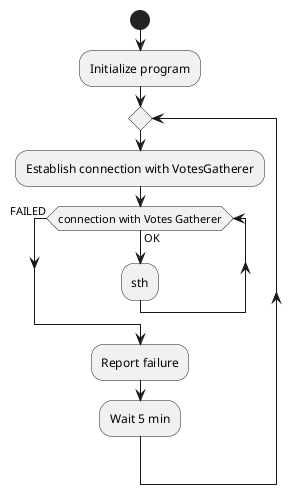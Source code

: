 @startuml

start
:Initialize program;

repeat

:Establish connection with VotesGatherer;

while (connection with Votes Gatherer) is (OK)
    :sth;
endwhile (FAILED)


:Report failure;
:Wait 5 min;

@enduml